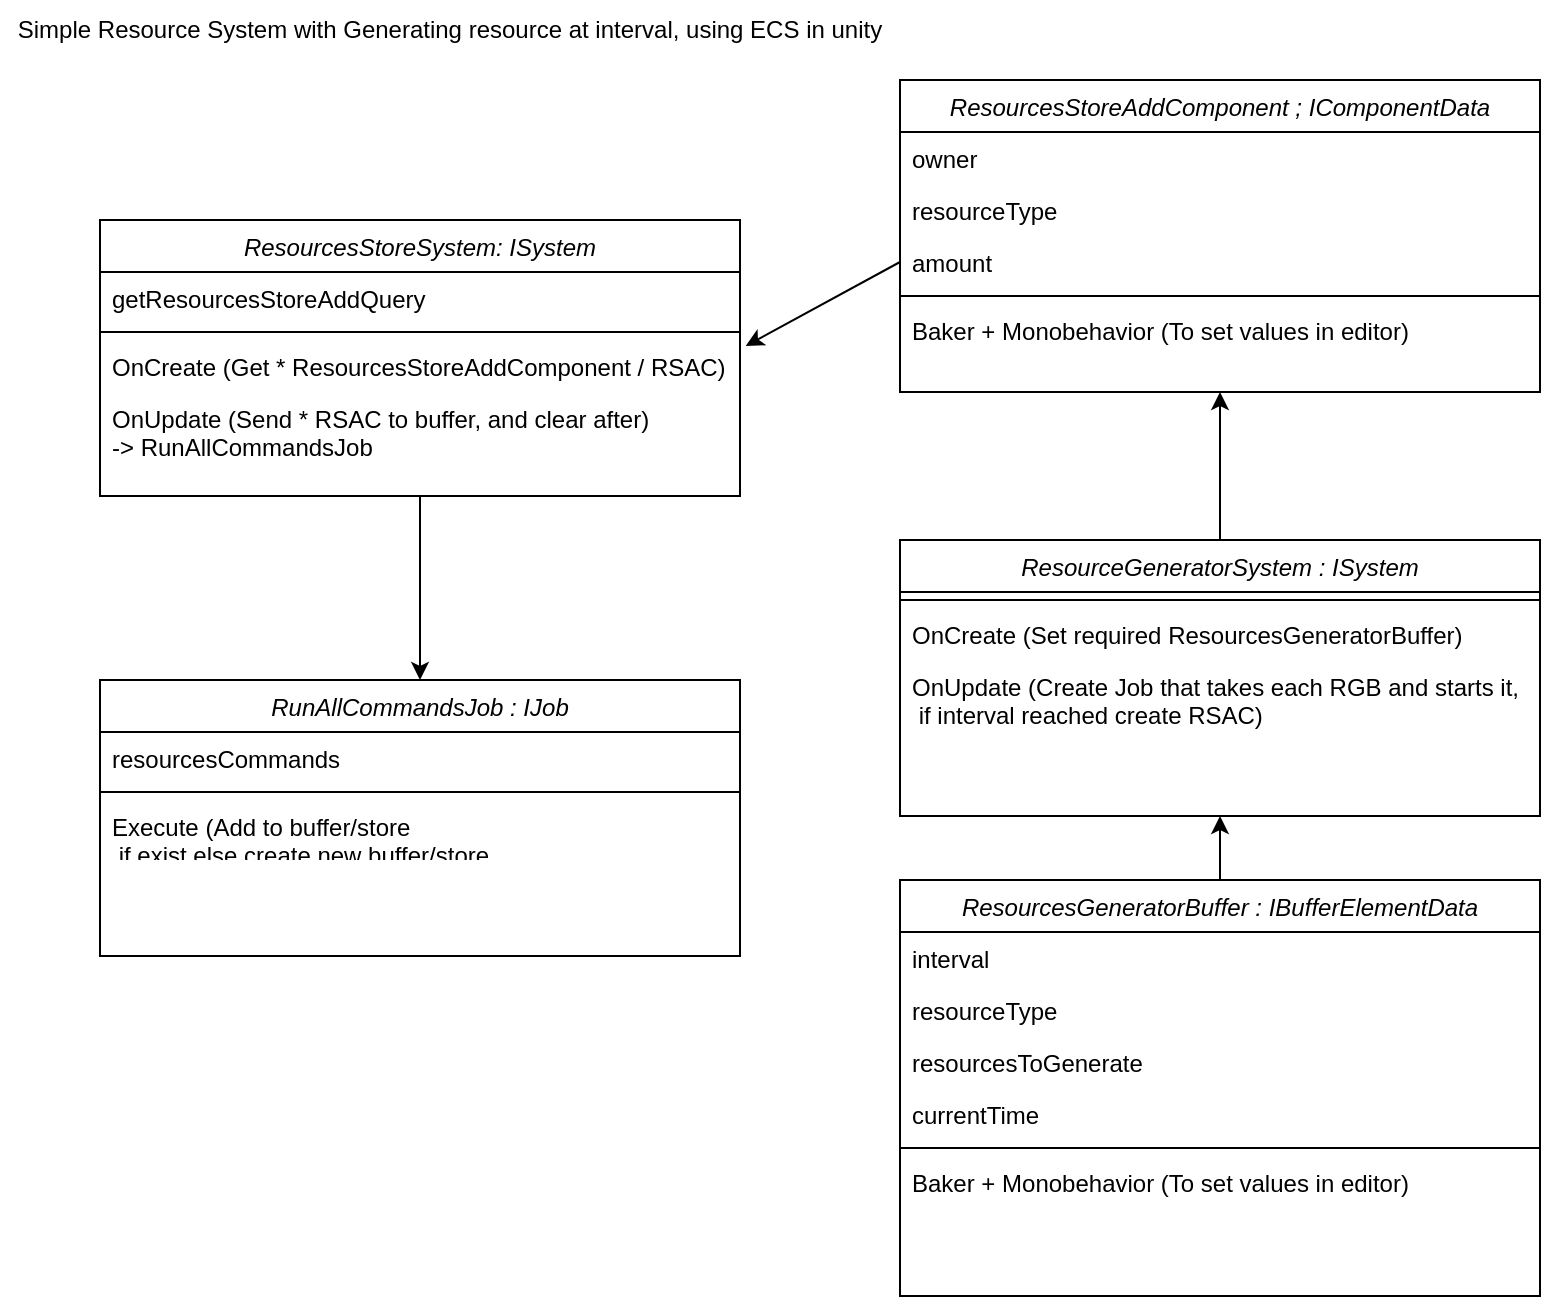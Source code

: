 <mxfile version="20.5.3" type="github">
  <diagram id="C5RBs43oDa-KdzZeNtuy" name="Page-1">
    <mxGraphModel dx="1422" dy="762" grid="1" gridSize="10" guides="1" tooltips="1" connect="1" arrows="1" fold="1" page="1" pageScale="1" pageWidth="827" pageHeight="1169" math="0" shadow="0">
      <root>
        <mxCell id="WIyWlLk6GJQsqaUBKTNV-0" />
        <mxCell id="WIyWlLk6GJQsqaUBKTNV-1" parent="WIyWlLk6GJQsqaUBKTNV-0" />
        <mxCell id="zkfFHV4jXpPFQw0GAbJ--0" value="ResourcesStoreSystem: ISystem" style="swimlane;fontStyle=2;align=center;verticalAlign=top;childLayout=stackLayout;horizontal=1;startSize=26;horizontalStack=0;resizeParent=1;resizeLast=0;collapsible=1;marginBottom=0;rounded=0;shadow=0;strokeWidth=1;" parent="WIyWlLk6GJQsqaUBKTNV-1" vertex="1">
          <mxGeometry x="80" y="130" width="320" height="138" as="geometry">
            <mxRectangle x="230" y="140" width="160" height="26" as="alternateBounds" />
          </mxGeometry>
        </mxCell>
        <mxCell id="zkfFHV4jXpPFQw0GAbJ--1" value="getResourcesStoreAddQuery" style="text;align=left;verticalAlign=top;spacingLeft=4;spacingRight=4;overflow=hidden;rotatable=0;points=[[0,0.5],[1,0.5]];portConstraint=eastwest;" parent="zkfFHV4jXpPFQw0GAbJ--0" vertex="1">
          <mxGeometry y="26" width="320" height="26" as="geometry" />
        </mxCell>
        <mxCell id="zkfFHV4jXpPFQw0GAbJ--4" value="" style="line;html=1;strokeWidth=1;align=left;verticalAlign=middle;spacingTop=-1;spacingLeft=3;spacingRight=3;rotatable=0;labelPosition=right;points=[];portConstraint=eastwest;" parent="zkfFHV4jXpPFQw0GAbJ--0" vertex="1">
          <mxGeometry y="52" width="320" height="8" as="geometry" />
        </mxCell>
        <mxCell id="zkfFHV4jXpPFQw0GAbJ--5" value="OnCreate (Get * ResourcesStoreAddComponent / RSAC)" style="text;align=left;verticalAlign=top;spacingLeft=4;spacingRight=4;overflow=hidden;rotatable=0;points=[[0,0.5],[1,0.5]];portConstraint=eastwest;" parent="zkfFHV4jXpPFQw0GAbJ--0" vertex="1">
          <mxGeometry y="60" width="320" height="26" as="geometry" />
        </mxCell>
        <mxCell id="hqLYMFCSUuxU1qG48aF--0" value="OnUpdate (Send * RSAC to buffer, and clear after)&#xa;-&gt; RunAllCommandsJob&#xa;" style="text;align=left;verticalAlign=top;spacingLeft=4;spacingRight=4;overflow=hidden;rotatable=0;points=[[0,0.5],[1,0.5]];portConstraint=eastwest;" vertex="1" parent="zkfFHV4jXpPFQw0GAbJ--0">
          <mxGeometry y="86" width="320" height="44" as="geometry" />
        </mxCell>
        <mxCell id="hqLYMFCSUuxU1qG48aF--1" value="RunAllCommandsJob : IJob&#xa;" style="swimlane;fontStyle=2;align=center;verticalAlign=top;childLayout=stackLayout;horizontal=1;startSize=26;horizontalStack=0;resizeParent=1;resizeLast=0;collapsible=1;marginBottom=0;rounded=0;shadow=0;strokeWidth=1;" vertex="1" parent="WIyWlLk6GJQsqaUBKTNV-1">
          <mxGeometry x="80" y="360" width="320" height="138" as="geometry">
            <mxRectangle x="230" y="140" width="160" height="26" as="alternateBounds" />
          </mxGeometry>
        </mxCell>
        <mxCell id="hqLYMFCSUuxU1qG48aF--2" value="resourcesCommands" style="text;align=left;verticalAlign=top;spacingLeft=4;spacingRight=4;overflow=hidden;rotatable=0;points=[[0,0.5],[1,0.5]];portConstraint=eastwest;" vertex="1" parent="hqLYMFCSUuxU1qG48aF--1">
          <mxGeometry y="26" width="320" height="26" as="geometry" />
        </mxCell>
        <mxCell id="hqLYMFCSUuxU1qG48aF--3" value="" style="line;html=1;strokeWidth=1;align=left;verticalAlign=middle;spacingTop=-1;spacingLeft=3;spacingRight=3;rotatable=0;labelPosition=right;points=[];portConstraint=eastwest;" vertex="1" parent="hqLYMFCSUuxU1qG48aF--1">
          <mxGeometry y="52" width="320" height="8" as="geometry" />
        </mxCell>
        <mxCell id="hqLYMFCSUuxU1qG48aF--4" value="Execute (Add to buffer/store&#xa; if exist else create new buffer/store&#xa;)" style="text;align=left;verticalAlign=top;spacingLeft=4;spacingRight=4;overflow=hidden;rotatable=0;points=[[0,0.5],[1,0.5]];portConstraint=eastwest;" vertex="1" parent="hqLYMFCSUuxU1qG48aF--1">
          <mxGeometry y="60" width="320" height="26" as="geometry" />
        </mxCell>
        <mxCell id="hqLYMFCSUuxU1qG48aF--6" value="" style="endArrow=classic;html=1;rounded=0;exitX=0.5;exitY=1;exitDx=0;exitDy=0;entryX=0.5;entryY=0;entryDx=0;entryDy=0;" edge="1" parent="WIyWlLk6GJQsqaUBKTNV-1" source="zkfFHV4jXpPFQw0GAbJ--0" target="hqLYMFCSUuxU1qG48aF--1">
          <mxGeometry width="50" height="50" relative="1" as="geometry">
            <mxPoint x="340" y="310" as="sourcePoint" />
            <mxPoint x="440" y="370" as="targetPoint" />
          </mxGeometry>
        </mxCell>
        <mxCell id="hqLYMFCSUuxU1qG48aF--8" value="ResourceGeneratorSystem : ISystem&#xa;" style="swimlane;fontStyle=2;align=center;verticalAlign=top;childLayout=stackLayout;horizontal=1;startSize=26;horizontalStack=0;resizeParent=1;resizeLast=0;collapsible=1;marginBottom=0;rounded=0;shadow=0;strokeWidth=1;" vertex="1" parent="WIyWlLk6GJQsqaUBKTNV-1">
          <mxGeometry x="480" y="290" width="320" height="138" as="geometry">
            <mxRectangle x="230" y="140" width="160" height="26" as="alternateBounds" />
          </mxGeometry>
        </mxCell>
        <mxCell id="hqLYMFCSUuxU1qG48aF--10" value="" style="line;html=1;strokeWidth=1;align=left;verticalAlign=middle;spacingTop=-1;spacingLeft=3;spacingRight=3;rotatable=0;labelPosition=right;points=[];portConstraint=eastwest;" vertex="1" parent="hqLYMFCSUuxU1qG48aF--8">
          <mxGeometry y="26" width="320" height="8" as="geometry" />
        </mxCell>
        <mxCell id="hqLYMFCSUuxU1qG48aF--11" value="OnCreate (Set required ResourcesGeneratorBuffer)" style="text;align=left;verticalAlign=top;spacingLeft=4;spacingRight=4;overflow=hidden;rotatable=0;points=[[0,0.5],[1,0.5]];portConstraint=eastwest;" vertex="1" parent="hqLYMFCSUuxU1qG48aF--8">
          <mxGeometry y="34" width="320" height="26" as="geometry" />
        </mxCell>
        <mxCell id="hqLYMFCSUuxU1qG48aF--12" value="OnUpdate (Create Job that takes each RGB and starts it,&#xa; if interval reached create RSAC)" style="text;align=left;verticalAlign=top;spacingLeft=4;spacingRight=4;overflow=hidden;rotatable=0;points=[[0,0.5],[1,0.5]];portConstraint=eastwest;" vertex="1" parent="hqLYMFCSUuxU1qG48aF--8">
          <mxGeometry y="60" width="320" height="44" as="geometry" />
        </mxCell>
        <mxCell id="hqLYMFCSUuxU1qG48aF--13" value="ResourcesGeneratorBuffer : IBufferElementData" style="swimlane;fontStyle=2;align=center;verticalAlign=top;childLayout=stackLayout;horizontal=1;startSize=26;horizontalStack=0;resizeParent=1;resizeLast=0;collapsible=1;marginBottom=0;rounded=0;shadow=0;strokeWidth=1;" vertex="1" parent="WIyWlLk6GJQsqaUBKTNV-1">
          <mxGeometry x="480" y="460" width="320" height="208" as="geometry">
            <mxRectangle x="230" y="140" width="160" height="26" as="alternateBounds" />
          </mxGeometry>
        </mxCell>
        <mxCell id="hqLYMFCSUuxU1qG48aF--14" value="interval" style="text;align=left;verticalAlign=top;spacingLeft=4;spacingRight=4;overflow=hidden;rotatable=0;points=[[0,0.5],[1,0.5]];portConstraint=eastwest;" vertex="1" parent="hqLYMFCSUuxU1qG48aF--13">
          <mxGeometry y="26" width="320" height="26" as="geometry" />
        </mxCell>
        <mxCell id="hqLYMFCSUuxU1qG48aF--18" value="resourceType" style="text;align=left;verticalAlign=top;spacingLeft=4;spacingRight=4;overflow=hidden;rotatable=0;points=[[0,0.5],[1,0.5]];portConstraint=eastwest;" vertex="1" parent="hqLYMFCSUuxU1qG48aF--13">
          <mxGeometry y="52" width="320" height="26" as="geometry" />
        </mxCell>
        <mxCell id="hqLYMFCSUuxU1qG48aF--19" value="resourcesToGenerate" style="text;align=left;verticalAlign=top;spacingLeft=4;spacingRight=4;overflow=hidden;rotatable=0;points=[[0,0.5],[1,0.5]];portConstraint=eastwest;" vertex="1" parent="hqLYMFCSUuxU1qG48aF--13">
          <mxGeometry y="78" width="320" height="26" as="geometry" />
        </mxCell>
        <mxCell id="hqLYMFCSUuxU1qG48aF--20" value="currentTime" style="text;align=left;verticalAlign=top;spacingLeft=4;spacingRight=4;overflow=hidden;rotatable=0;points=[[0,0.5],[1,0.5]];portConstraint=eastwest;" vertex="1" parent="hqLYMFCSUuxU1qG48aF--13">
          <mxGeometry y="104" width="320" height="26" as="geometry" />
        </mxCell>
        <mxCell id="hqLYMFCSUuxU1qG48aF--15" value="" style="line;html=1;strokeWidth=1;align=left;verticalAlign=middle;spacingTop=-1;spacingLeft=3;spacingRight=3;rotatable=0;labelPosition=right;points=[];portConstraint=eastwest;" vertex="1" parent="hqLYMFCSUuxU1qG48aF--13">
          <mxGeometry y="130" width="320" height="8" as="geometry" />
        </mxCell>
        <mxCell id="hqLYMFCSUuxU1qG48aF--17" value="Baker + Monobehavior (To set values in editor)" style="text;align=left;verticalAlign=top;spacingLeft=4;spacingRight=4;overflow=hidden;rotatable=0;points=[[0,0.5],[1,0.5]];portConstraint=eastwest;" vertex="1" parent="hqLYMFCSUuxU1qG48aF--13">
          <mxGeometry y="138" width="320" height="44" as="geometry" />
        </mxCell>
        <mxCell id="hqLYMFCSUuxU1qG48aF--21" value="" style="endArrow=classic;html=1;rounded=0;exitX=0.5;exitY=0;exitDx=0;exitDy=0;entryX=0.5;entryY=1;entryDx=0;entryDy=0;" edge="1" parent="WIyWlLk6GJQsqaUBKTNV-1" source="hqLYMFCSUuxU1qG48aF--13" target="hqLYMFCSUuxU1qG48aF--8">
          <mxGeometry width="50" height="50" relative="1" as="geometry">
            <mxPoint x="590" y="340" as="sourcePoint" />
            <mxPoint x="640" y="290" as="targetPoint" />
          </mxGeometry>
        </mxCell>
        <mxCell id="hqLYMFCSUuxU1qG48aF--28" value="ResourcesStoreAddComponent ; IComponentData" style="swimlane;fontStyle=2;align=center;verticalAlign=top;childLayout=stackLayout;horizontal=1;startSize=26;horizontalStack=0;resizeParent=1;resizeLast=0;collapsible=1;marginBottom=0;rounded=0;shadow=0;strokeWidth=1;" vertex="1" parent="WIyWlLk6GJQsqaUBKTNV-1">
          <mxGeometry x="480" y="60" width="320" height="156" as="geometry">
            <mxRectangle x="230" y="140" width="160" height="26" as="alternateBounds" />
          </mxGeometry>
        </mxCell>
        <mxCell id="hqLYMFCSUuxU1qG48aF--29" value="owner&#xa;" style="text;align=left;verticalAlign=top;spacingLeft=4;spacingRight=4;overflow=hidden;rotatable=0;points=[[0,0.5],[1,0.5]];portConstraint=eastwest;" vertex="1" parent="hqLYMFCSUuxU1qG48aF--28">
          <mxGeometry y="26" width="320" height="26" as="geometry" />
        </mxCell>
        <mxCell id="hqLYMFCSUuxU1qG48aF--30" value="resourceType" style="text;align=left;verticalAlign=top;spacingLeft=4;spacingRight=4;overflow=hidden;rotatable=0;points=[[0,0.5],[1,0.5]];portConstraint=eastwest;" vertex="1" parent="hqLYMFCSUuxU1qG48aF--28">
          <mxGeometry y="52" width="320" height="26" as="geometry" />
        </mxCell>
        <mxCell id="hqLYMFCSUuxU1qG48aF--31" value="amount&#xa;" style="text;align=left;verticalAlign=top;spacingLeft=4;spacingRight=4;overflow=hidden;rotatable=0;points=[[0,0.5],[1,0.5]];portConstraint=eastwest;" vertex="1" parent="hqLYMFCSUuxU1qG48aF--28">
          <mxGeometry y="78" width="320" height="26" as="geometry" />
        </mxCell>
        <mxCell id="hqLYMFCSUuxU1qG48aF--33" value="" style="line;html=1;strokeWidth=1;align=left;verticalAlign=middle;spacingTop=-1;spacingLeft=3;spacingRight=3;rotatable=0;labelPosition=right;points=[];portConstraint=eastwest;" vertex="1" parent="hqLYMFCSUuxU1qG48aF--28">
          <mxGeometry y="104" width="320" height="8" as="geometry" />
        </mxCell>
        <mxCell id="hqLYMFCSUuxU1qG48aF--34" value="Baker + Monobehavior (To set values in editor)" style="text;align=left;verticalAlign=top;spacingLeft=4;spacingRight=4;overflow=hidden;rotatable=0;points=[[0,0.5],[1,0.5]];portConstraint=eastwest;" vertex="1" parent="hqLYMFCSUuxU1qG48aF--28">
          <mxGeometry y="112" width="320" height="44" as="geometry" />
        </mxCell>
        <mxCell id="hqLYMFCSUuxU1qG48aF--35" value="" style="endArrow=classic;html=1;rounded=0;exitX=0.5;exitY=0;exitDx=0;exitDy=0;" edge="1" parent="WIyWlLk6GJQsqaUBKTNV-1" source="hqLYMFCSUuxU1qG48aF--8" target="hqLYMFCSUuxU1qG48aF--34">
          <mxGeometry width="50" height="50" relative="1" as="geometry">
            <mxPoint x="660" y="280" as="sourcePoint" />
            <mxPoint x="710" y="230" as="targetPoint" />
          </mxGeometry>
        </mxCell>
        <mxCell id="hqLYMFCSUuxU1qG48aF--36" value="" style="endArrow=classic;html=1;rounded=0;exitX=0;exitY=0.5;exitDx=0;exitDy=0;entryX=1.009;entryY=0.115;entryDx=0;entryDy=0;entryPerimeter=0;" edge="1" parent="WIyWlLk6GJQsqaUBKTNV-1" source="hqLYMFCSUuxU1qG48aF--31" target="zkfFHV4jXpPFQw0GAbJ--5">
          <mxGeometry width="50" height="50" relative="1" as="geometry">
            <mxPoint x="320" y="70" as="sourcePoint" />
            <mxPoint x="370" y="20" as="targetPoint" />
          </mxGeometry>
        </mxCell>
        <mxCell id="hqLYMFCSUuxU1qG48aF--37" value="Simple Resource System with Generating resource at interval, using ECS in unity" style="text;html=1;strokeColor=none;fillColor=none;align=center;verticalAlign=middle;whiteSpace=wrap;rounded=0;" vertex="1" parent="WIyWlLk6GJQsqaUBKTNV-1">
          <mxGeometry x="30" y="20" width="450" height="30" as="geometry" />
        </mxCell>
      </root>
    </mxGraphModel>
  </diagram>
</mxfile>
